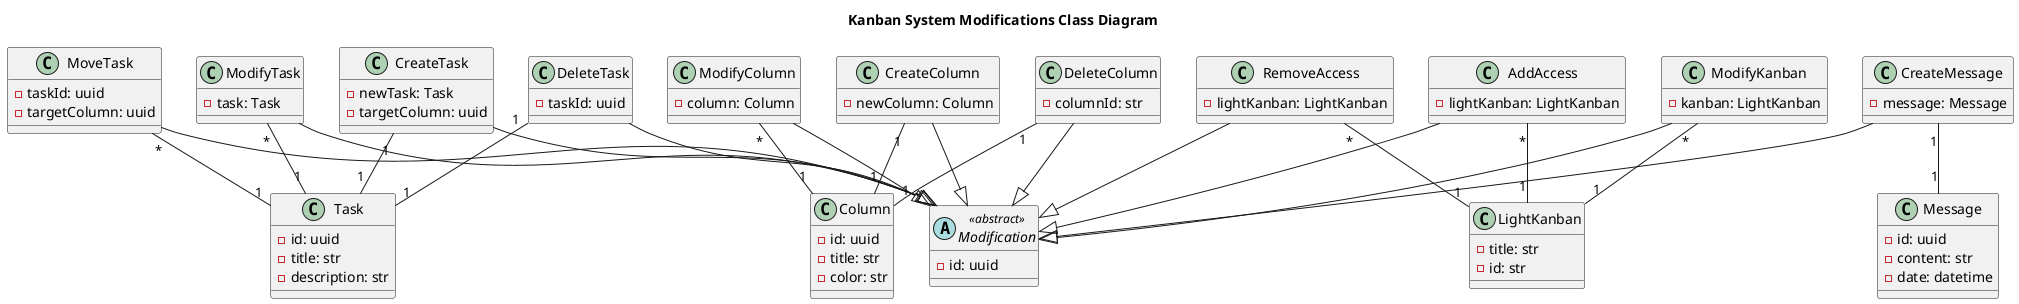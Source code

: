 @startuml classDiagramModificationsV2

title Kanban System Modifications Class Diagram
!define RECTANGLE class

' Reference classes (minimal interfaces for relationships)
class Task {
    - id: uuid
    - title: str
    - description: str
}

class Column {
    - id: uuid
    - title: str
    - color: str
}

class LightKanban {
    - title: str
    - id: str
}

class Message {
    - id: uuid
    - content: str
    - date: datetime
}

' Main abstract class
abstract Modification <<abstract>>{
    - id: uuid
    '+ getId(): uuid
    '+ setId(id: uuid): void
}

' Modification classes inheriting from Modification
class ModifyTask {
    - task: Task
    '+ getTask(): Task
    '+ setTask(task: Task): void
}

class ModifyColumn {
    - column: Column
    '+ getColumn(): Column
    '+ setColumn(column: Column): void
}

class RemoveAccess {
    - lightKanban: LightKanban
    '+ getLightKanban(): LightKanban
    '+ setLightKanban(lightKanban: LightKanban): void
}

class AddAccess {
    - lightKanban: LightKanban
    '+ getLightKanban(): LightKanban
    '+ setLightKanban(lightKanban: LightKanban): void
}

class CreateColumn {
    - newColumn: Column
    '+ getNewColumn(): Column
    '+ setNewColumn(newColumn: Column): void
}

class DeleteColumn {
    - columnId: str
    '+ getColumnId(): str
    '+ setColumnId(columnId: str): void
}

class ModifyKanban {
    - kanban: LightKanban
    '+ getKanban(): LightKanban
    '+ setKanban(kanban: LightKanban): void
}

class CreateTask {
    - newTask: Task
    - targetColumn: uuid
    '+ getNewTask(): Task
    '+ getTargetColumn(): uuid
    '+ setNewTask(newTask: Task): void
    '+ setTargetColumn(targetColumn: uuid): void
}

class DeleteTask {
    - taskId: uuid
    '+ getTaskId(): uuid
    '+ setTaskId(taskId: uuid): void
}

class MoveTask {
    - taskId: uuid
    - targetColumn: uuid
    '+ getTaskId(): uuid
    '+ getTargetColumn(): uuid
    '+ setTaskId(taskId: uuid): void
    '+ setTargetColumn(targetColumn: uuid): void
}

class CreateMessage {
    - message: Message
    '+ getMessage(): Message
    '+ setMessage(message: Message): void
}

' ===== INHERITANCE RELATIONSHIPS =====

' Modification hierarchy
ModifyTask --|> Modification
ModifyColumn --|> Modification
ModifyKanban --|> Modification
CreateTask --|> Modification
CreateColumn --|> Modification
DeleteTask --|> Modification
DeleteColumn --|> Modification
MoveTask --|> Modification
CreateMessage --|> Modification
AddAccess --|> Modification
RemoveAccess --|> Modification

' ===== ASSOCIATION RELATIONSHIPS =====

' Modification classes relationships with reference classes
ModifyTask "*" -- "1" Task
ModifyColumn "*" -- "1" Column
ModifyKanban "*" -- "1" LightKanban
CreateTask "1" -- "1" Task
CreateColumn "1" -- "1" Column
CreateMessage "1" -- "1" Message
DeleteTask "1" -- "1" Task
DeleteColumn "1" -- "1" Column
MoveTask "*" -- "1" Task
AddAccess "*" -- "1" LightKanban
RemoveAccess "*" -- "1" LightKanban
@enduml
